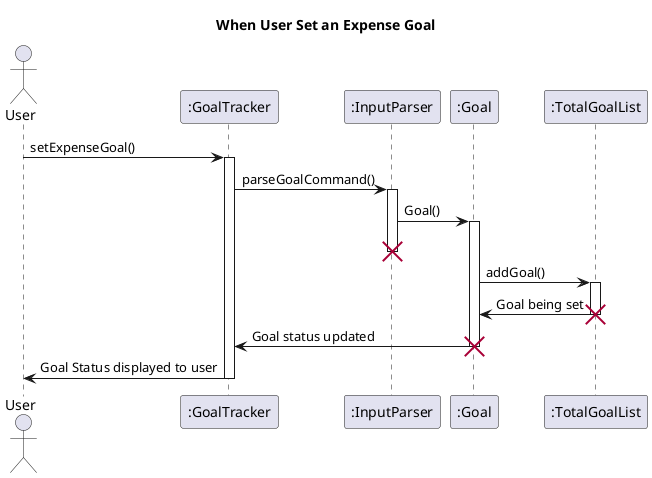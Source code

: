 @startuml
title When User Set an Expense Goal
actor User

User -> ":GoalTracker" : setExpenseGoal()
activate ":GoalTracker"

":GoalTracker" -> ":InputParser" : parseGoalCommand()
activate ":InputParser"

":InputParser" -> ":Goal" : Goal()
activate ":Goal"
destroy ":InputParser"

":Goal" -> ":TotalGoalList" : addGoal()
activate ":TotalGoalList"

":TotalGoalList" -> ":Goal" : Goal being set
destroy ":TotalGoalList"

":Goal" -> ":GoalTracker" : Goal status updated
destroy ":Goal"

":GoalTracker" -> User : Goal Status displayed to user
deactivate ":GoalTracker"
@enduml